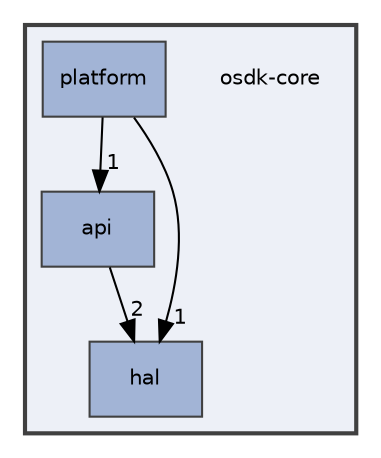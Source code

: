 digraph "osdk-core"
{
 // INTERACTIVE_SVG=YES
 // LATEX_PDF_SIZE
  edge [fontname="Helvetica",fontsize="10",labelfontname="Helvetica",labelfontsize="10"];
  node [fontname="Helvetica",fontsize="10",shape=record];
  compound=true
  subgraph clusterdir_95d02babf7f2c2cbb8138434e234b0a4 {
    graph [ bgcolor="#edf0f7", pencolor="grey25", style="filled,bold,", label="", fontname="Helvetica", fontsize="10", URL="dir_95d02babf7f2c2cbb8138434e234b0a4.html"]
    dir_95d02babf7f2c2cbb8138434e234b0a4 [shape=plaintext, label="osdk-core"];
  dir_ef926edda2a887b065db034fc3005c14 [shape=box, label="api", style="filled,", fillcolor="#a2b4d6", color="grey25", URL="dir_ef926edda2a887b065db034fc3005c14.html"];
  dir_8d9255a88efd7d3d96544da8319c49d3 [shape=box, label="hal", style="filled,", fillcolor="#a2b4d6", color="grey25", URL="dir_8d9255a88efd7d3d96544da8319c49d3.html"];
  dir_50faeb5d8d1628bfd79a767c77d47f2b [shape=box, label="platform", style="filled,", fillcolor="#a2b4d6", color="grey25", URL="dir_50faeb5d8d1628bfd79a767c77d47f2b.html"];
  }
  dir_ef926edda2a887b065db034fc3005c14->dir_8d9255a88efd7d3d96544da8319c49d3 [headlabel="2", labeldistance=1.5 headhref="dir_000000_000003.html"];
  dir_50faeb5d8d1628bfd79a767c77d47f2b->dir_8d9255a88efd7d3d96544da8319c49d3 [headlabel="1", labeldistance=1.5 headhref="dir_000009_000003.html"];
  dir_50faeb5d8d1628bfd79a767c77d47f2b->dir_ef926edda2a887b065db034fc3005c14 [headlabel="1", labeldistance=1.5 headhref="dir_000009_000000.html"];
}

